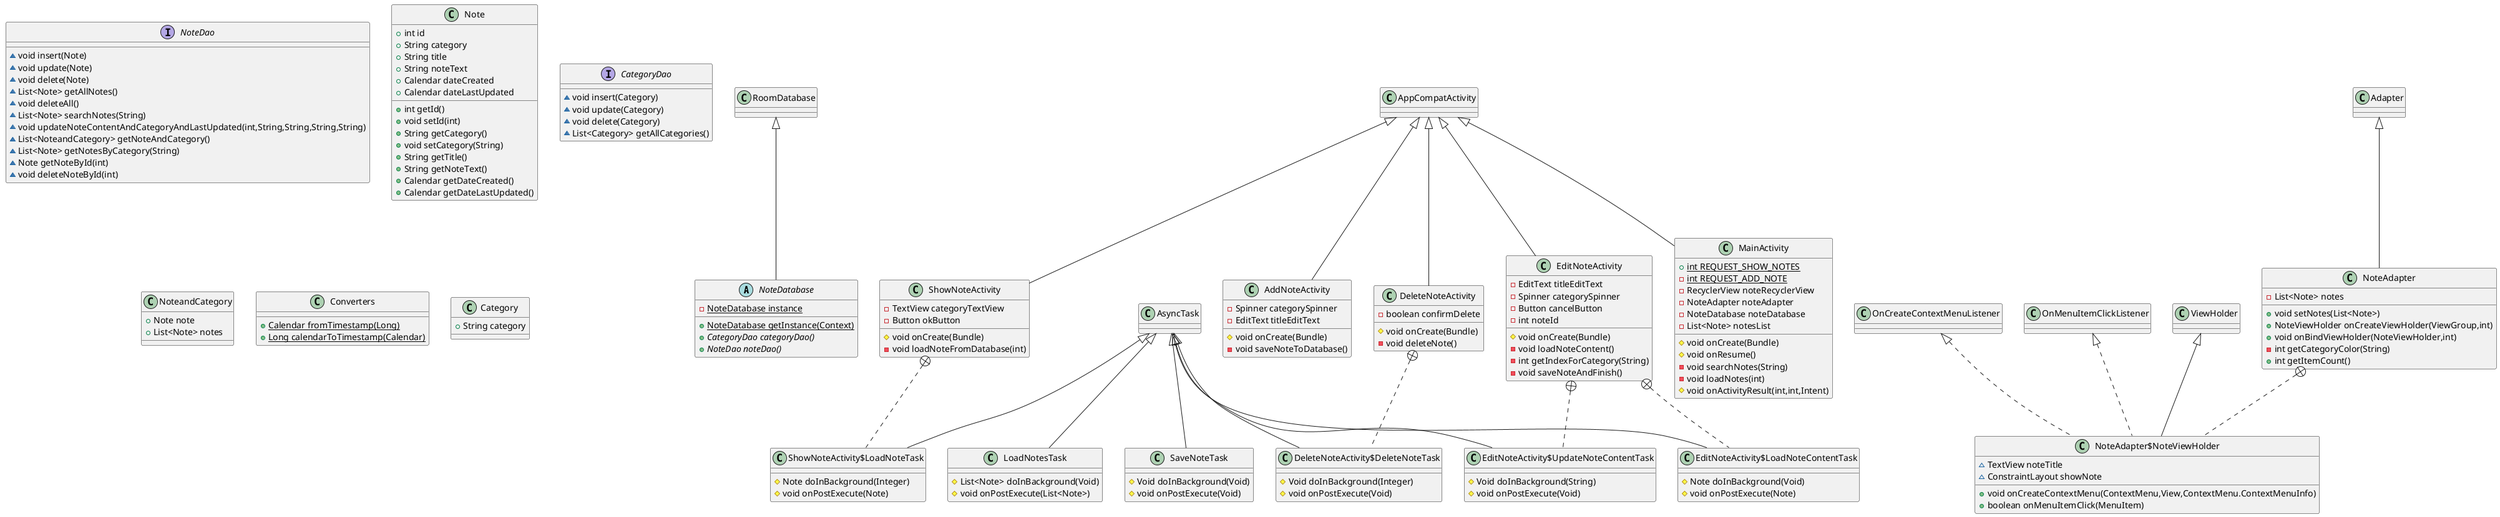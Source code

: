 @startuml
abstract class NoteDatabase {
- {static} NoteDatabase instance
+ {static} NoteDatabase getInstance(Context)
+ {abstract}CategoryDao categoryDao()
+ {abstract}NoteDao noteDao()
}


class ShowNoteActivity {
- TextView categoryTextView
- Button okButton
# void onCreate(Bundle)
- void loadNoteFromDatabase(int)
}


class ShowNoteActivity$LoadNoteTask {
# Note doInBackground(Integer)
# void onPostExecute(Note)
}

class NoteAdapter {
- List<Note> notes
+ void setNotes(List<Note>)
+ NoteViewHolder onCreateViewHolder(ViewGroup,int)
+ void onBindViewHolder(NoteViewHolder,int)
- int getCategoryColor(String)
+ int getItemCount()
}


class NoteAdapter$NoteViewHolder {
~ TextView noteTitle
~ ConstraintLayout showNote
+ void onCreateContextMenu(ContextMenu,View,ContextMenu.ContextMenuInfo)
+ boolean onMenuItemClick(MenuItem)
}


class MainActivity {
+ {static} int REQUEST_SHOW_NOTES
- {static} int REQUEST_ADD_NOTE
- RecyclerView noteRecyclerView
- NoteAdapter noteAdapter
- NoteDatabase noteDatabase
- List<Note> notesList
# void onCreate(Bundle)
# void onResume()
- void searchNotes(String)
- void loadNotes(int)
# void onActivityResult(int,int,Intent)
}


class LoadNotesTask {
# List<Note> doInBackground(Void)
# void onPostExecute(List<Note>)
}

interface NoteDao {
~ void insert(Note)
~ void update(Note)
~ void delete(Note)
~ List<Note> getAllNotes()
~ void deleteAll()
~ List<Note> searchNotes(String)
~ void updateNoteContentAndCategoryAndLastUpdated(int,String,String,String,String)
~ List<NoteandCategory> getNoteAndCategory()
~ List<Note> getNotesByCategory(String)
~ Note getNoteById(int)
~ void deleteNoteById(int)
}

class Note {
+ int id
+ String category
+ String title
+ String noteText
+ Calendar dateCreated
+ Calendar dateLastUpdated
+ int getId()
+ void setId(int)
+ String getCategory()
+ void setCategory(String)
+ String getTitle()
+ String getNoteText()
+ Calendar getDateCreated()
+ Calendar getDateLastUpdated()
}


interface CategoryDao {
~ void insert(Category)
~ void update(Category)
~ void delete(Category)
~ List<Category> getAllCategories()
}

class AddNoteActivity {
- Spinner categorySpinner
- EditText titleEditText
# void onCreate(Bundle)
- void saveNoteToDatabase()
}


class SaveNoteTask {
# Void doInBackground(Void)
# void onPostExecute(Void)
}

class NoteandCategory {
+ Note note
+ List<Note> notes
}

class EditNoteActivity {
- EditText titleEditText
- Spinner categorySpinner
- Button cancelButton
- int noteId
# void onCreate(Bundle)
- void loadNoteContent()
- int getIndexForCategory(String)
- void saveNoteAndFinish()
}


class EditNoteActivity$LoadNoteContentTask {
# Note doInBackground(Void)
# void onPostExecute(Note)
}

class EditNoteActivity$UpdateNoteContentTask {
# Void doInBackground(String)
# void onPostExecute(Void)
}

class Converters {
+ {static} Calendar fromTimestamp(Long)
+ {static} Long calendarToTimestamp(Calendar)
}

class Category {
+ String category
}

class DeleteNoteActivity {
- boolean confirmDelete
# void onCreate(Bundle)
- void deleteNote()
}


class DeleteNoteActivity$DeleteNoteTask {
# Void doInBackground(Integer)
# void onPostExecute(Void)
}



RoomDatabase <|-- NoteDatabase
AppCompatActivity <|-- ShowNoteActivity
ShowNoteActivity +.. ShowNoteActivity$LoadNoteTask
AsyncTask <|-- ShowNoteActivity$LoadNoteTask
Adapter <|-- NoteAdapter
NoteAdapter +.. NoteAdapter$NoteViewHolder
OnCreateContextMenuListener <|.. NoteAdapter$NoteViewHolder
OnMenuItemClickListener <|.. NoteAdapter$NoteViewHolder
ViewHolder <|-- NoteAdapter$NoteViewHolder
AppCompatActivity <|-- MainActivity
AsyncTask <|-- LoadNotesTask
AppCompatActivity <|-- AddNoteActivity
AsyncTask <|-- SaveNoteTask
AppCompatActivity <|-- EditNoteActivity
EditNoteActivity +.. EditNoteActivity$LoadNoteContentTask
AsyncTask <|-- EditNoteActivity$LoadNoteContentTask
EditNoteActivity +.. EditNoteActivity$UpdateNoteContentTask
AsyncTask <|-- EditNoteActivity$UpdateNoteContentTask
AppCompatActivity <|-- DeleteNoteActivity
DeleteNoteActivity +.. DeleteNoteActivity$DeleteNoteTask
AsyncTask <|-- DeleteNoteActivity$DeleteNoteTask
@enduml